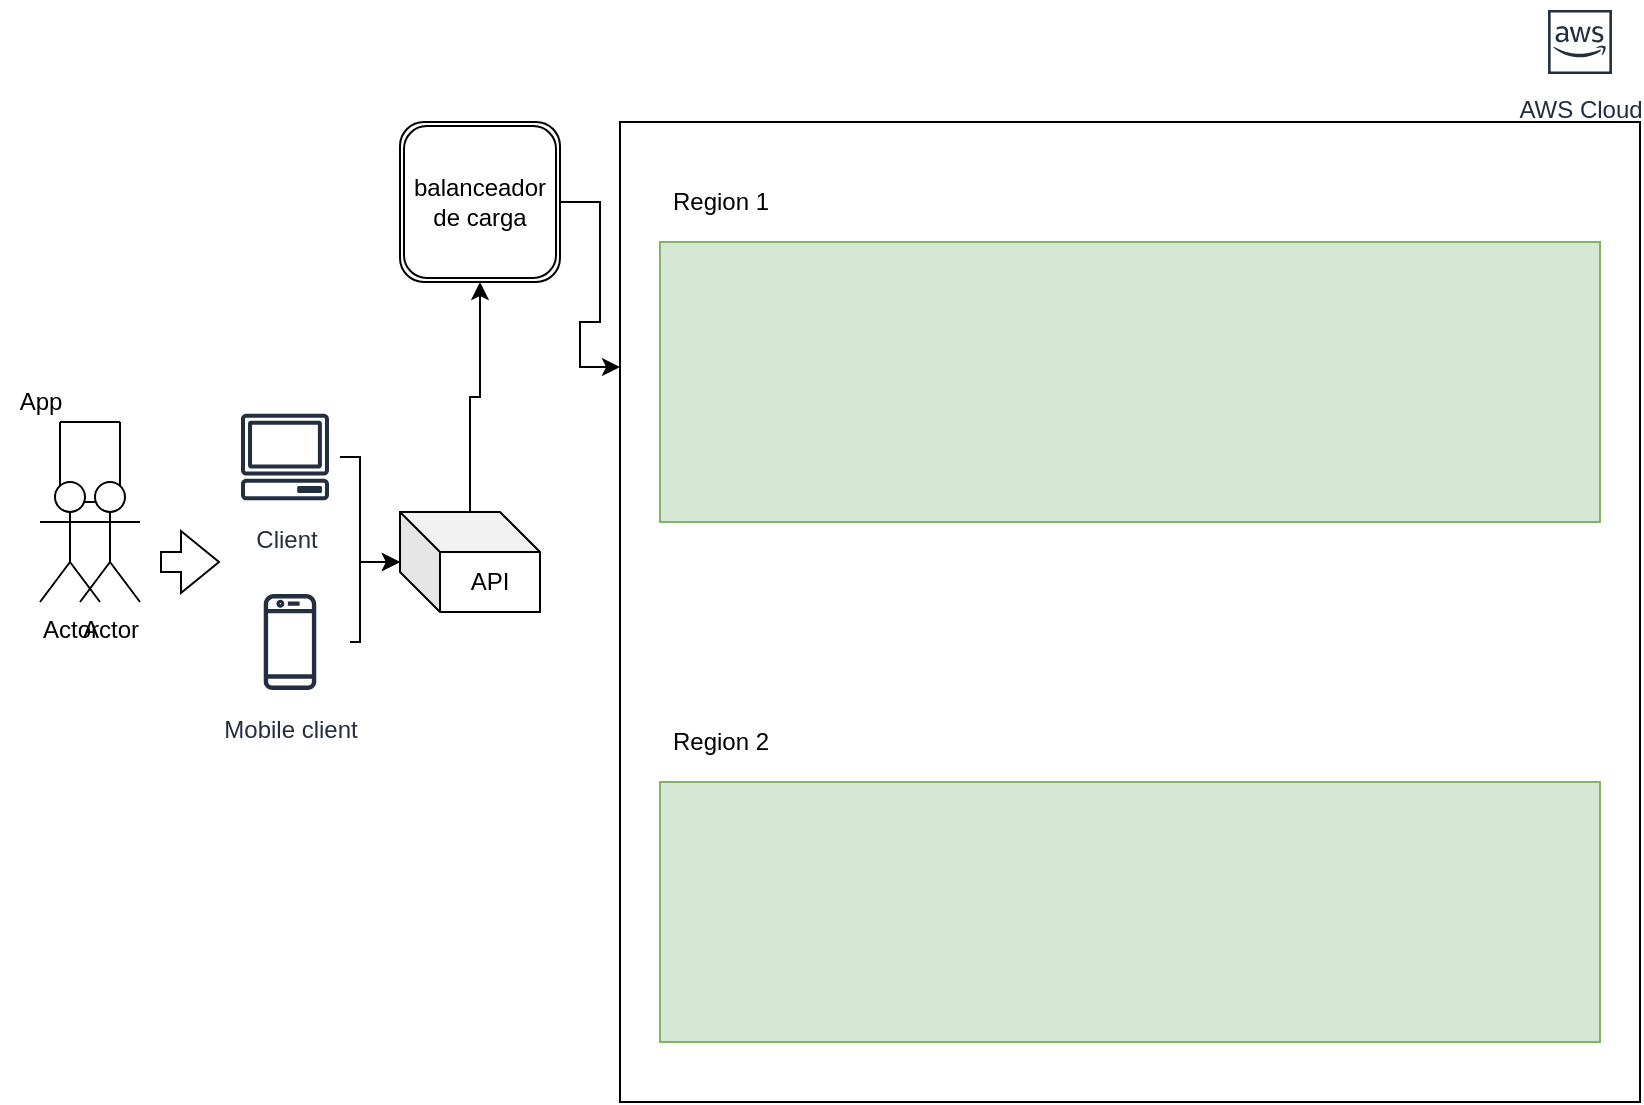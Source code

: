<mxfile version="17.0.0" type="github">
  <diagram id="JVS95RVFAD0rlQ2xIbos" name="Page-1">
    <mxGraphModel dx="1014" dy="607" grid="1" gridSize="10" guides="1" tooltips="1" connect="1" arrows="1" fold="1" page="1" pageScale="1" pageWidth="850" pageHeight="1100" math="0" shadow="0">
      <root>
        <mxCell id="0" />
        <mxCell id="1" parent="0" />
        <mxCell id="EFHahm227LC_NHk1qq3s-1" value="" style="swimlane;startSize=0;" vertex="1" parent="1">
          <mxGeometry x="40" y="210" width="30" height="40" as="geometry" />
        </mxCell>
        <mxCell id="EFHahm227LC_NHk1qq3s-3" value="Actor" style="shape=umlActor;verticalLabelPosition=bottom;verticalAlign=top;html=1;outlineConnect=0;" vertex="1" parent="1">
          <mxGeometry x="30" y="240" width="30" height="60" as="geometry" />
        </mxCell>
        <mxCell id="EFHahm227LC_NHk1qq3s-2" value="Actor" style="shape=umlActor;verticalLabelPosition=bottom;verticalAlign=top;html=1;outlineConnect=0;" vertex="1" parent="1">
          <mxGeometry x="50" y="240" width="30" height="60" as="geometry" />
        </mxCell>
        <mxCell id="EFHahm227LC_NHk1qq3s-33" value="App" style="text;html=1;align=center;verticalAlign=middle;resizable=0;points=[];autosize=1;strokeColor=none;fillColor=none;" vertex="1" parent="1">
          <mxGeometry x="10" y="190" width="40" height="20" as="geometry" />
        </mxCell>
        <mxCell id="EFHahm227LC_NHk1qq3s-34" value="" style="rounded=0;whiteSpace=wrap;html=1;" vertex="1" parent="1">
          <mxGeometry x="320" y="60" width="510" height="490" as="geometry" />
        </mxCell>
        <mxCell id="EFHahm227LC_NHk1qq3s-40" value="" style="rounded=0;whiteSpace=wrap;html=1;fillColor=#d5e8d4;strokeColor=#82b366;" vertex="1" parent="1">
          <mxGeometry x="340" y="120" width="470" height="140" as="geometry" />
        </mxCell>
        <mxCell id="EFHahm227LC_NHk1qq3s-41" value="" style="rounded=0;whiteSpace=wrap;html=1;fillColor=#d5e8d4;strokeColor=#82b366;" vertex="1" parent="1">
          <mxGeometry x="340" y="390" width="470" height="130" as="geometry" />
        </mxCell>
        <mxCell id="EFHahm227LC_NHk1qq3s-42" value="Region 1" style="text;html=1;align=center;verticalAlign=middle;resizable=0;points=[];autosize=1;strokeColor=none;fillColor=none;" vertex="1" parent="1">
          <mxGeometry x="340" y="90" width="60" height="20" as="geometry" />
        </mxCell>
        <mxCell id="EFHahm227LC_NHk1qq3s-43" value="Region 2" style="text;html=1;align=center;verticalAlign=middle;resizable=0;points=[];autosize=1;strokeColor=none;fillColor=none;" vertex="1" parent="1">
          <mxGeometry x="340" y="360" width="60" height="20" as="geometry" />
        </mxCell>
        <mxCell id="EFHahm227LC_NHk1qq3s-62" value="" style="edgeStyle=orthogonalEdgeStyle;rounded=0;orthogonalLoop=1;jettySize=auto;html=1;entryX=0.5;entryY=1;entryDx=0;entryDy=0;" edge="1" parent="1" source="EFHahm227LC_NHk1qq3s-44" target="EFHahm227LC_NHk1qq3s-53">
          <mxGeometry relative="1" as="geometry">
            <mxPoint x="245.0" y="160.0" as="targetPoint" />
          </mxGeometry>
        </mxCell>
        <mxCell id="EFHahm227LC_NHk1qq3s-44" value="API" style="shape=cube;whiteSpace=wrap;html=1;boundedLbl=1;backgroundOutline=1;darkOpacity=0.05;darkOpacity2=0.1;" vertex="1" parent="1">
          <mxGeometry x="210" y="255" width="70" height="50" as="geometry" />
        </mxCell>
        <mxCell id="EFHahm227LC_NHk1qq3s-46" value="" style="shape=flexArrow;endArrow=classic;html=1;rounded=0;" edge="1" parent="1">
          <mxGeometry width="50" height="50" relative="1" as="geometry">
            <mxPoint x="90" y="280" as="sourcePoint" />
            <mxPoint x="120" y="280" as="targetPoint" />
          </mxGeometry>
        </mxCell>
        <mxCell id="EFHahm227LC_NHk1qq3s-60" value="" style="edgeStyle=orthogonalEdgeStyle;rounded=0;orthogonalLoop=1;jettySize=auto;html=1;" edge="1" parent="1" source="EFHahm227LC_NHk1qq3s-49" target="EFHahm227LC_NHk1qq3s-44">
          <mxGeometry relative="1" as="geometry">
            <Array as="points">
              <mxPoint x="190" y="227" />
              <mxPoint x="190" y="280" />
            </Array>
          </mxGeometry>
        </mxCell>
        <mxCell id="EFHahm227LC_NHk1qq3s-49" value="Client" style="sketch=0;outlineConnect=0;fontColor=#232F3E;gradientColor=none;strokeColor=#232F3E;fillColor=#ffffff;dashed=0;verticalLabelPosition=bottom;verticalAlign=top;align=center;html=1;fontSize=12;fontStyle=0;aspect=fixed;shape=mxgraph.aws4.resourceIcon;resIcon=mxgraph.aws4.client;" vertex="1" parent="1">
          <mxGeometry x="125" y="200" width="55" height="55" as="geometry" />
        </mxCell>
        <mxCell id="EFHahm227LC_NHk1qq3s-61" value="" style="edgeStyle=orthogonalEdgeStyle;rounded=0;orthogonalLoop=1;jettySize=auto;html=1;" edge="1" parent="1" source="EFHahm227LC_NHk1qq3s-50" target="EFHahm227LC_NHk1qq3s-44">
          <mxGeometry relative="1" as="geometry">
            <Array as="points">
              <mxPoint x="190" y="320" />
              <mxPoint x="190" y="280" />
            </Array>
          </mxGeometry>
        </mxCell>
        <mxCell id="EFHahm227LC_NHk1qq3s-50" value="Mobile client" style="sketch=0;outlineConnect=0;fontColor=#232F3E;gradientColor=none;strokeColor=#232F3E;fillColor=#ffffff;dashed=0;verticalLabelPosition=bottom;verticalAlign=top;align=center;html=1;fontSize=12;fontStyle=0;aspect=fixed;shape=mxgraph.aws4.resourceIcon;resIcon=mxgraph.aws4.mobile_client;" vertex="1" parent="1">
          <mxGeometry x="125" y="290" width="60" height="60" as="geometry" />
        </mxCell>
        <mxCell id="EFHahm227LC_NHk1qq3s-58" style="edgeStyle=orthogonalEdgeStyle;rounded=0;orthogonalLoop=1;jettySize=auto;html=1;exitX=1;exitY=0.5;exitDx=0;exitDy=0;entryX=0;entryY=0.25;entryDx=0;entryDy=0;" edge="1" parent="1" source="EFHahm227LC_NHk1qq3s-53" target="EFHahm227LC_NHk1qq3s-34">
          <mxGeometry relative="1" as="geometry">
            <mxPoint x="220" y="189.471" as="targetPoint" />
          </mxGeometry>
        </mxCell>
        <mxCell id="EFHahm227LC_NHk1qq3s-53" value="balanceador de carga" style="shape=ext;double=1;rounded=1;whiteSpace=wrap;html=1;" vertex="1" parent="1">
          <mxGeometry x="210" y="60" width="80" height="80" as="geometry" />
        </mxCell>
        <mxCell id="EFHahm227LC_NHk1qq3s-63" value="AWS Cloud" style="sketch=0;outlineConnect=0;fontColor=#232F3E;gradientColor=none;strokeColor=#232F3E;fillColor=#ffffff;dashed=0;verticalLabelPosition=bottom;verticalAlign=top;align=center;html=1;fontSize=12;fontStyle=0;aspect=fixed;shape=mxgraph.aws4.resourceIcon;resIcon=mxgraph.aws4.aws_cloud;" vertex="1" parent="1">
          <mxGeometry x="780" width="40" height="40" as="geometry" />
        </mxCell>
      </root>
    </mxGraphModel>
  </diagram>
</mxfile>
